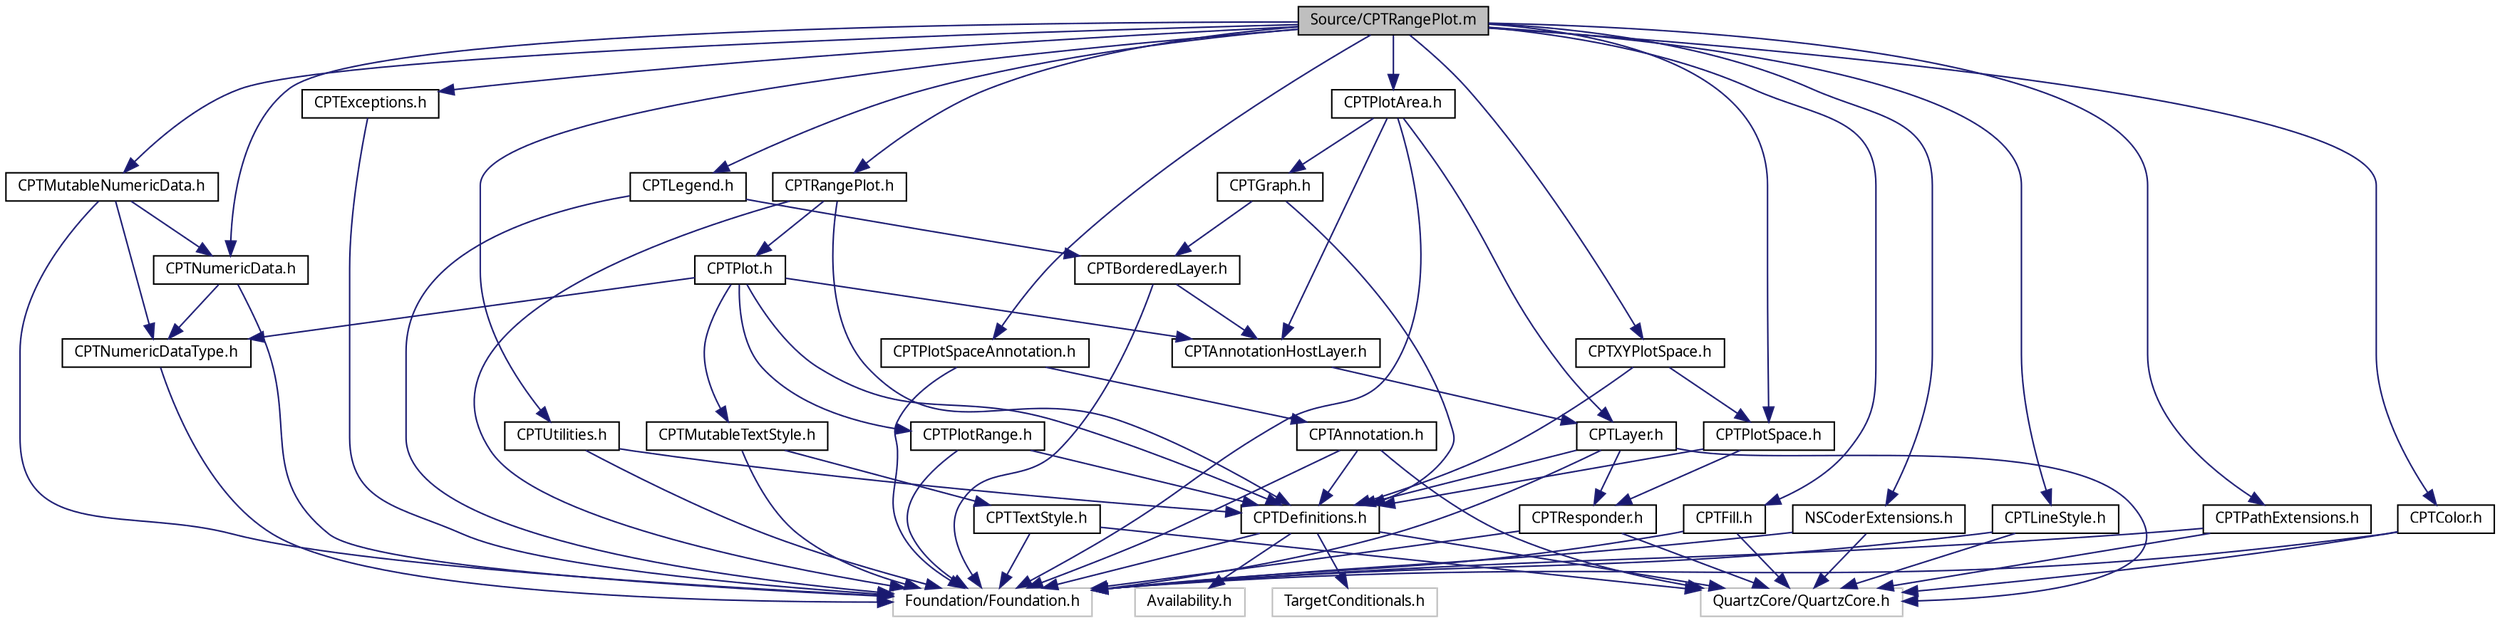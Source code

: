 digraph G
{
  bgcolor="transparent";
  edge [fontname="Lucinda Grande",fontsize="10",labelfontname="Lucinda Grande",labelfontsize="10"];
  node [fontname="Lucinda Grande",fontsize="10",shape=record];
  Node1 [label="Source/CPTRangePlot.m",height=0.2,width=0.4,color="black", fillcolor="grey75", style="filled" fontcolor="black"];
  Node1 -> Node2 [color="midnightblue",fontsize="10",style="solid",fontname="Lucinda Grande"];
  Node2 [label="CPTRangePlot.h",height=0.2,width=0.4,color="black",URL="$_c_p_t_range_plot_8h.html"];
  Node2 -> Node3 [color="midnightblue",fontsize="10",style="solid",fontname="Lucinda Grande"];
  Node3 [label="CPTDefinitions.h",height=0.2,width=0.4,color="black",URL="$_c_p_t_definitions_8h.html"];
  Node3 -> Node4 [color="midnightblue",fontsize="10",style="solid",fontname="Lucinda Grande"];
  Node4 [label="QuartzCore/QuartzCore.h",height=0.2,width=0.4,color="grey75"];
  Node3 -> Node5 [color="midnightblue",fontsize="10",style="solid",fontname="Lucinda Grande"];
  Node5 [label="Availability.h",height=0.2,width=0.4,color="grey75"];
  Node3 -> Node6 [color="midnightblue",fontsize="10",style="solid",fontname="Lucinda Grande"];
  Node6 [label="TargetConditionals.h",height=0.2,width=0.4,color="grey75"];
  Node3 -> Node7 [color="midnightblue",fontsize="10",style="solid",fontname="Lucinda Grande"];
  Node7 [label="Foundation/Foundation.h",height=0.2,width=0.4,color="grey75"];
  Node2 -> Node8 [color="midnightblue",fontsize="10",style="solid",fontname="Lucinda Grande"];
  Node8 [label="CPTPlot.h",height=0.2,width=0.4,color="black",URL="$_c_p_t_plot_8h.html"];
  Node8 -> Node3 [color="midnightblue",fontsize="10",style="solid",fontname="Lucinda Grande"];
  Node8 -> Node9 [color="midnightblue",fontsize="10",style="solid",fontname="Lucinda Grande"];
  Node9 [label="CPTMutableTextStyle.h",height=0.2,width=0.4,color="black",URL="$_c_p_t_mutable_text_style_8h.html"];
  Node9 -> Node7 [color="midnightblue",fontsize="10",style="solid",fontname="Lucinda Grande"];
  Node9 -> Node10 [color="midnightblue",fontsize="10",style="solid",fontname="Lucinda Grande"];
  Node10 [label="CPTTextStyle.h",height=0.2,width=0.4,color="black",URL="$_c_p_t_text_style_8h.html"];
  Node10 -> Node4 [color="midnightblue",fontsize="10",style="solid",fontname="Lucinda Grande"];
  Node10 -> Node7 [color="midnightblue",fontsize="10",style="solid",fontname="Lucinda Grande"];
  Node8 -> Node11 [color="midnightblue",fontsize="10",style="solid",fontname="Lucinda Grande"];
  Node11 [label="CPTNumericDataType.h",height=0.2,width=0.4,color="black",URL="$_c_p_t_numeric_data_type_8h.html"];
  Node11 -> Node7 [color="midnightblue",fontsize="10",style="solid",fontname="Lucinda Grande"];
  Node8 -> Node12 [color="midnightblue",fontsize="10",style="solid",fontname="Lucinda Grande"];
  Node12 [label="CPTPlotRange.h",height=0.2,width=0.4,color="black",URL="$_c_p_t_plot_range_8h.html"];
  Node12 -> Node7 [color="midnightblue",fontsize="10",style="solid",fontname="Lucinda Grande"];
  Node12 -> Node3 [color="midnightblue",fontsize="10",style="solid",fontname="Lucinda Grande"];
  Node8 -> Node13 [color="midnightblue",fontsize="10",style="solid",fontname="Lucinda Grande"];
  Node13 [label="CPTAnnotationHostLayer.h",height=0.2,width=0.4,color="black",URL="$_c_p_t_annotation_host_layer_8h.html"];
  Node13 -> Node14 [color="midnightblue",fontsize="10",style="solid",fontname="Lucinda Grande"];
  Node14 [label="CPTLayer.h",height=0.2,width=0.4,color="black",URL="$_c_p_t_layer_8h.html"];
  Node14 -> Node15 [color="midnightblue",fontsize="10",style="solid",fontname="Lucinda Grande"];
  Node15 [label="CPTResponder.h",height=0.2,width=0.4,color="black",URL="$_c_p_t_responder_8h.html"];
  Node15 -> Node4 [color="midnightblue",fontsize="10",style="solid",fontname="Lucinda Grande"];
  Node15 -> Node7 [color="midnightblue",fontsize="10",style="solid",fontname="Lucinda Grande"];
  Node14 -> Node7 [color="midnightblue",fontsize="10",style="solid",fontname="Lucinda Grande"];
  Node14 -> Node4 [color="midnightblue",fontsize="10",style="solid",fontname="Lucinda Grande"];
  Node14 -> Node3 [color="midnightblue",fontsize="10",style="solid",fontname="Lucinda Grande"];
  Node2 -> Node7 [color="midnightblue",fontsize="10",style="solid",fontname="Lucinda Grande"];
  Node1 -> Node16 [color="midnightblue",fontsize="10",style="solid",fontname="Lucinda Grande"];
  Node16 [label="CPTColor.h",height=0.2,width=0.4,color="black",URL="$_c_p_t_color_8h.html"];
  Node16 -> Node4 [color="midnightblue",fontsize="10",style="solid",fontname="Lucinda Grande"];
  Node16 -> Node7 [color="midnightblue",fontsize="10",style="solid",fontname="Lucinda Grande"];
  Node1 -> Node17 [color="midnightblue",fontsize="10",style="solid",fontname="Lucinda Grande"];
  Node17 [label="CPTExceptions.h",height=0.2,width=0.4,color="black",URL="$_c_p_t_exceptions_8h.html"];
  Node17 -> Node7 [color="midnightblue",fontsize="10",style="solid",fontname="Lucinda Grande"];
  Node1 -> Node18 [color="midnightblue",fontsize="10",style="solid",fontname="Lucinda Grande"];
  Node18 [label="CPTFill.h",height=0.2,width=0.4,color="black",URL="$_c_p_t_fill_8h.html"];
  Node18 -> Node4 [color="midnightblue",fontsize="10",style="solid",fontname="Lucinda Grande"];
  Node18 -> Node7 [color="midnightblue",fontsize="10",style="solid",fontname="Lucinda Grande"];
  Node1 -> Node19 [color="midnightblue",fontsize="10",style="solid",fontname="Lucinda Grande"];
  Node19 [label="CPTLegend.h",height=0.2,width=0.4,color="black",URL="$_c_p_t_legend_8h.html"];
  Node19 -> Node7 [color="midnightblue",fontsize="10",style="solid",fontname="Lucinda Grande"];
  Node19 -> Node20 [color="midnightblue",fontsize="10",style="solid",fontname="Lucinda Grande"];
  Node20 [label="CPTBorderedLayer.h",height=0.2,width=0.4,color="black",URL="$_c_p_t_bordered_layer_8h.html"];
  Node20 -> Node7 [color="midnightblue",fontsize="10",style="solid",fontname="Lucinda Grande"];
  Node20 -> Node13 [color="midnightblue",fontsize="10",style="solid",fontname="Lucinda Grande"];
  Node1 -> Node21 [color="midnightblue",fontsize="10",style="solid",fontname="Lucinda Grande"];
  Node21 [label="CPTLineStyle.h",height=0.2,width=0.4,color="black",URL="$_c_p_t_line_style_8h.html"];
  Node21 -> Node4 [color="midnightblue",fontsize="10",style="solid",fontname="Lucinda Grande"];
  Node21 -> Node7 [color="midnightblue",fontsize="10",style="solid",fontname="Lucinda Grande"];
  Node1 -> Node22 [color="midnightblue",fontsize="10",style="solid",fontname="Lucinda Grande"];
  Node22 [label="CPTMutableNumericData.h",height=0.2,width=0.4,color="black",URL="$_c_p_t_mutable_numeric_data_8h.html"];
  Node22 -> Node11 [color="midnightblue",fontsize="10",style="solid",fontname="Lucinda Grande"];
  Node22 -> Node7 [color="midnightblue",fontsize="10",style="solid",fontname="Lucinda Grande"];
  Node22 -> Node23 [color="midnightblue",fontsize="10",style="solid",fontname="Lucinda Grande"];
  Node23 [label="CPTNumericData.h",height=0.2,width=0.4,color="black",URL="$_c_p_t_numeric_data_8h.html"];
  Node23 -> Node7 [color="midnightblue",fontsize="10",style="solid",fontname="Lucinda Grande"];
  Node23 -> Node11 [color="midnightblue",fontsize="10",style="solid",fontname="Lucinda Grande"];
  Node1 -> Node23 [color="midnightblue",fontsize="10",style="solid",fontname="Lucinda Grande"];
  Node1 -> Node24 [color="midnightblue",fontsize="10",style="solid",fontname="Lucinda Grande"];
  Node24 [label="CPTPathExtensions.h",height=0.2,width=0.4,color="black",URL="$_c_p_t_path_extensions_8h.html"];
  Node24 -> Node4 [color="midnightblue",fontsize="10",style="solid",fontname="Lucinda Grande"];
  Node24 -> Node7 [color="midnightblue",fontsize="10",style="solid",fontname="Lucinda Grande"];
  Node1 -> Node25 [color="midnightblue",fontsize="10",style="solid",fontname="Lucinda Grande"];
  Node25 [label="CPTPlotArea.h",height=0.2,width=0.4,color="black",URL="$_c_p_t_plot_area_8h.html"];
  Node25 -> Node26 [color="midnightblue",fontsize="10",style="solid",fontname="Lucinda Grande"];
  Node26 [label="CPTGraph.h",height=0.2,width=0.4,color="black",URL="$_c_p_t_graph_8h.html"];
  Node26 -> Node20 [color="midnightblue",fontsize="10",style="solid",fontname="Lucinda Grande"];
  Node26 -> Node3 [color="midnightblue",fontsize="10",style="solid",fontname="Lucinda Grande"];
  Node25 -> Node14 [color="midnightblue",fontsize="10",style="solid",fontname="Lucinda Grande"];
  Node25 -> Node7 [color="midnightblue",fontsize="10",style="solid",fontname="Lucinda Grande"];
  Node25 -> Node13 [color="midnightblue",fontsize="10",style="solid",fontname="Lucinda Grande"];
  Node1 -> Node27 [color="midnightblue",fontsize="10",style="solid",fontname="Lucinda Grande"];
  Node27 [label="CPTPlotSpace.h",height=0.2,width=0.4,color="black",URL="$_c_p_t_plot_space_8h.html"];
  Node27 -> Node15 [color="midnightblue",fontsize="10",style="solid",fontname="Lucinda Grande"];
  Node27 -> Node3 [color="midnightblue",fontsize="10",style="solid",fontname="Lucinda Grande"];
  Node1 -> Node28 [color="midnightblue",fontsize="10",style="solid",fontname="Lucinda Grande"];
  Node28 [label="CPTPlotSpaceAnnotation.h",height=0.2,width=0.4,color="black",URL="$_c_p_t_plot_space_annotation_8h.html"];
  Node28 -> Node7 [color="midnightblue",fontsize="10",style="solid",fontname="Lucinda Grande"];
  Node28 -> Node29 [color="midnightblue",fontsize="10",style="solid",fontname="Lucinda Grande"];
  Node29 [label="CPTAnnotation.h",height=0.2,width=0.4,color="black",URL="$_c_p_t_annotation_8h.html"];
  Node29 -> Node3 [color="midnightblue",fontsize="10",style="solid",fontname="Lucinda Grande"];
  Node29 -> Node7 [color="midnightblue",fontsize="10",style="solid",fontname="Lucinda Grande"];
  Node29 -> Node4 [color="midnightblue",fontsize="10",style="solid",fontname="Lucinda Grande"];
  Node1 -> Node30 [color="midnightblue",fontsize="10",style="solid",fontname="Lucinda Grande"];
  Node30 [label="CPTUtilities.h",height=0.2,width=0.4,color="black",URL="$_c_p_t_utilities_8h.html"];
  Node30 -> Node7 [color="midnightblue",fontsize="10",style="solid",fontname="Lucinda Grande"];
  Node30 -> Node3 [color="midnightblue",fontsize="10",style="solid",fontname="Lucinda Grande"];
  Node1 -> Node31 [color="midnightblue",fontsize="10",style="solid",fontname="Lucinda Grande"];
  Node31 [label="CPTXYPlotSpace.h",height=0.2,width=0.4,color="black",URL="$_c_p_t_x_y_plot_space_8h.html"];
  Node31 -> Node27 [color="midnightblue",fontsize="10",style="solid",fontname="Lucinda Grande"];
  Node31 -> Node3 [color="midnightblue",fontsize="10",style="solid",fontname="Lucinda Grande"];
  Node1 -> Node32 [color="midnightblue",fontsize="10",style="solid",fontname="Lucinda Grande"];
  Node32 [label="NSCoderExtensions.h",height=0.2,width=0.4,color="black",URL="$_n_s_coder_extensions_8h.html"];
  Node32 -> Node4 [color="midnightblue",fontsize="10",style="solid",fontname="Lucinda Grande"];
  Node32 -> Node7 [color="midnightblue",fontsize="10",style="solid",fontname="Lucinda Grande"];
}
